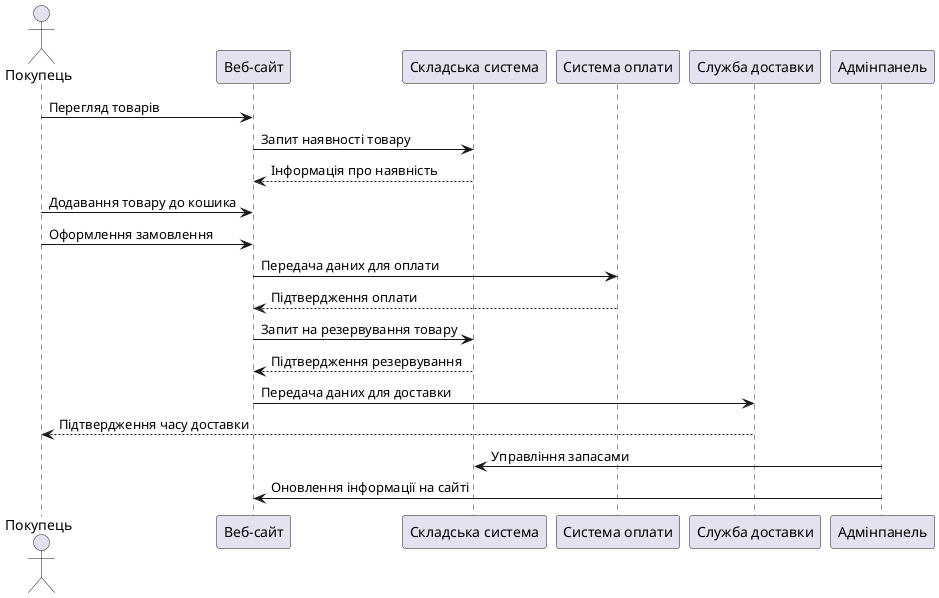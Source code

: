 @startuml
actor Покупець
participant "Веб-сайт" as Сайт
participant "Складська система" as Склад
participant "Система оплати" as Оплата
participant "Служба доставки" as Доставка
participant "Адмінпанель" as Адміністратор

Покупець -> Сайт : Перегляд товарів
Сайт -> Склад : Запит наявності товару
Склад --> Сайт : Інформація про наявність

Покупець -> Сайт : Додавання товару до кошика
Покупець -> Сайт : Оформлення замовлення

Сайт -> Оплата : Передача даних для оплати
Оплата --> Сайт : Підтвердження оплати

Сайт -> Склад : Запит на резервування товару
Склад --> Сайт : Підтвердження резервування

Сайт -> Доставка : Передача даних для доставки
Доставка --> Покупець : Підтвердження часу доставки

Адміністратор -> Склад : Управління запасами
Адміністратор -> Сайт : Оновлення інформації на сайті
@enduml